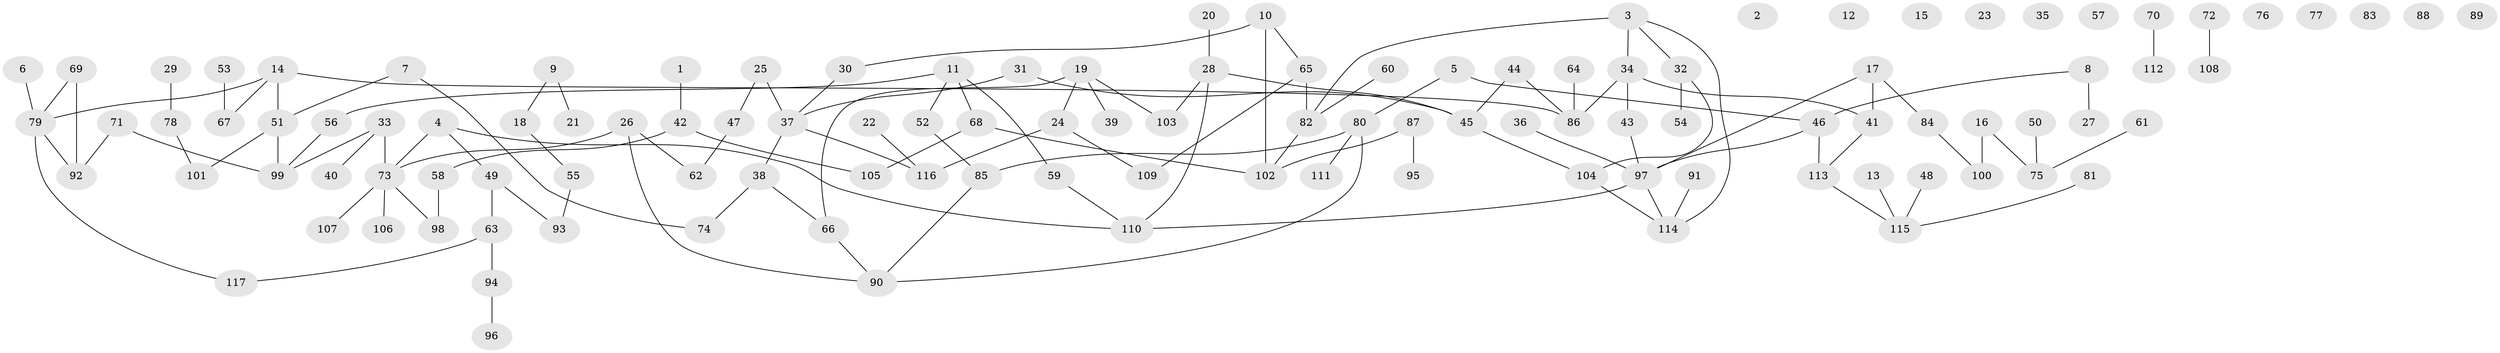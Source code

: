 // coarse degree distribution, {0: 0.13580246913580246, 2: 0.2839506172839506, 1: 0.30864197530864196, 4: 0.16049382716049382, 3: 0.037037037037037035, 5: 0.04938271604938271, 9: 0.012345679012345678, 7: 0.012345679012345678}
// Generated by graph-tools (version 1.1) at 2025/43/03/04/25 21:43:30]
// undirected, 117 vertices, 127 edges
graph export_dot {
graph [start="1"]
  node [color=gray90,style=filled];
  1;
  2;
  3;
  4;
  5;
  6;
  7;
  8;
  9;
  10;
  11;
  12;
  13;
  14;
  15;
  16;
  17;
  18;
  19;
  20;
  21;
  22;
  23;
  24;
  25;
  26;
  27;
  28;
  29;
  30;
  31;
  32;
  33;
  34;
  35;
  36;
  37;
  38;
  39;
  40;
  41;
  42;
  43;
  44;
  45;
  46;
  47;
  48;
  49;
  50;
  51;
  52;
  53;
  54;
  55;
  56;
  57;
  58;
  59;
  60;
  61;
  62;
  63;
  64;
  65;
  66;
  67;
  68;
  69;
  70;
  71;
  72;
  73;
  74;
  75;
  76;
  77;
  78;
  79;
  80;
  81;
  82;
  83;
  84;
  85;
  86;
  87;
  88;
  89;
  90;
  91;
  92;
  93;
  94;
  95;
  96;
  97;
  98;
  99;
  100;
  101;
  102;
  103;
  104;
  105;
  106;
  107;
  108;
  109;
  110;
  111;
  112;
  113;
  114;
  115;
  116;
  117;
  1 -- 42;
  3 -- 32;
  3 -- 34;
  3 -- 82;
  3 -- 114;
  4 -- 49;
  4 -- 73;
  4 -- 110;
  5 -- 46;
  5 -- 80;
  6 -- 79;
  7 -- 51;
  7 -- 74;
  8 -- 27;
  8 -- 46;
  9 -- 18;
  9 -- 21;
  10 -- 30;
  10 -- 65;
  10 -- 102;
  11 -- 52;
  11 -- 56;
  11 -- 59;
  11 -- 68;
  13 -- 115;
  14 -- 51;
  14 -- 67;
  14 -- 79;
  14 -- 86;
  16 -- 75;
  16 -- 100;
  17 -- 41;
  17 -- 84;
  17 -- 97;
  18 -- 55;
  19 -- 24;
  19 -- 39;
  19 -- 66;
  19 -- 103;
  20 -- 28;
  22 -- 116;
  24 -- 109;
  24 -- 116;
  25 -- 37;
  25 -- 47;
  26 -- 62;
  26 -- 73;
  26 -- 90;
  28 -- 45;
  28 -- 103;
  28 -- 110;
  29 -- 78;
  30 -- 37;
  31 -- 37;
  31 -- 45;
  32 -- 54;
  32 -- 104;
  33 -- 40;
  33 -- 73;
  33 -- 99;
  34 -- 41;
  34 -- 43;
  34 -- 86;
  36 -- 97;
  37 -- 38;
  37 -- 116;
  38 -- 66;
  38 -- 74;
  41 -- 113;
  42 -- 58;
  42 -- 105;
  43 -- 97;
  44 -- 45;
  44 -- 86;
  45 -- 104;
  46 -- 97;
  46 -- 113;
  47 -- 62;
  48 -- 115;
  49 -- 63;
  49 -- 93;
  50 -- 75;
  51 -- 99;
  51 -- 101;
  52 -- 85;
  53 -- 67;
  55 -- 93;
  56 -- 99;
  58 -- 98;
  59 -- 110;
  60 -- 82;
  61 -- 75;
  63 -- 94;
  63 -- 117;
  64 -- 86;
  65 -- 82;
  65 -- 109;
  66 -- 90;
  68 -- 102;
  68 -- 105;
  69 -- 79;
  69 -- 92;
  70 -- 112;
  71 -- 92;
  71 -- 99;
  72 -- 108;
  73 -- 98;
  73 -- 106;
  73 -- 107;
  78 -- 101;
  79 -- 92;
  79 -- 117;
  80 -- 85;
  80 -- 90;
  80 -- 111;
  81 -- 115;
  82 -- 102;
  84 -- 100;
  85 -- 90;
  87 -- 95;
  87 -- 102;
  91 -- 114;
  94 -- 96;
  97 -- 110;
  97 -- 114;
  104 -- 114;
  113 -- 115;
}
